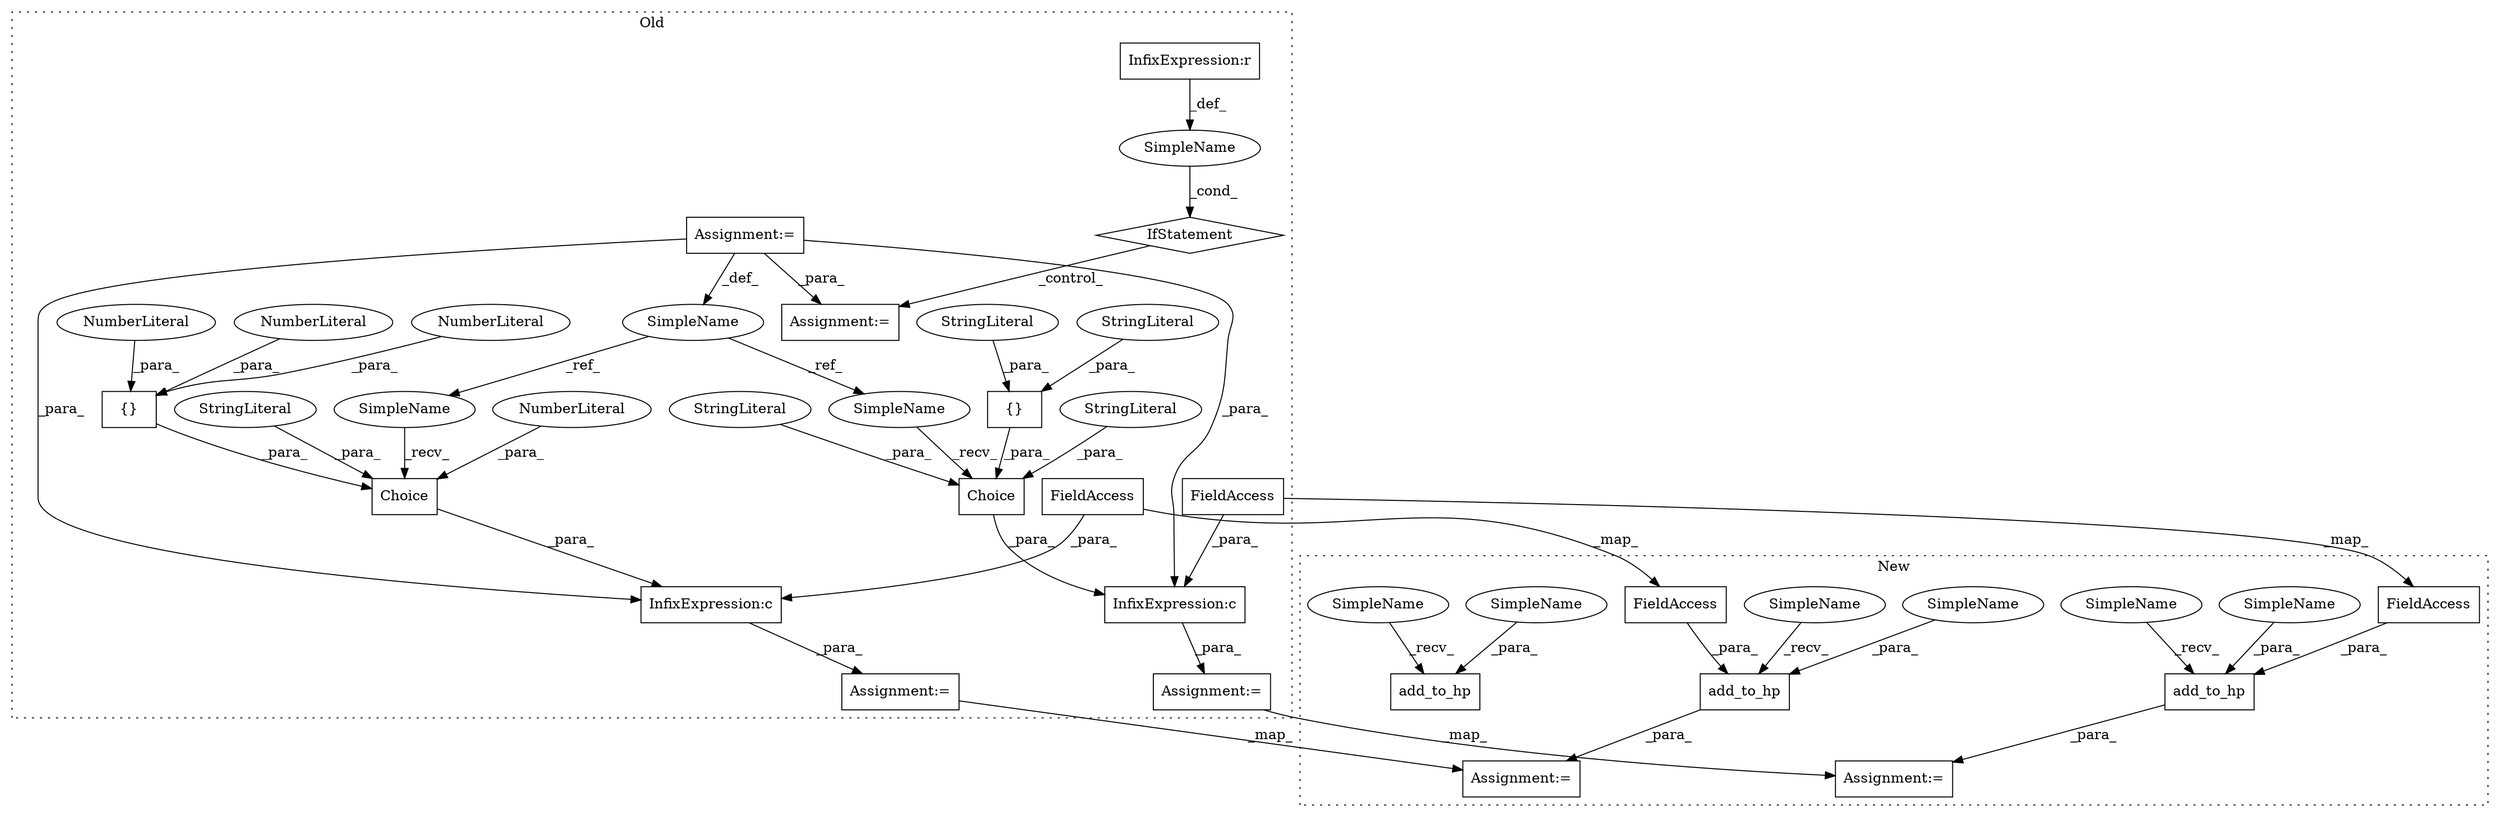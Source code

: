 digraph G {
subgraph cluster0 {
1 [label="{}" a="4" s="21966,21984" l="1,1" shape="box"];
3 [label="NumberLiteral" a="34" s="21970" l="2" shape="ellipse"];
4 [label="NumberLiteral" a="34" s="21973" l="3" shape="ellipse"];
5 [label="Choice" a="32" s="21934,21989" l="7,1" shape="box"];
6 [label="NumberLiteral" a="34" s="21986" l="3" shape="ellipse"];
7 [label="StringLiteral" a="45" s="21941" l="15" shape="ellipse"];
8 [label="NumberLiteral" a="34" s="21981" l="3" shape="ellipse"];
9 [label="InfixExpression:c" a="27" s="21927" l="4" shape="box"];
11 [label="FieldAccess" a="22" s="21909" l="18" shape="box"];
13 [label="SimpleName" a="42" s="21628" l="2" shape="ellipse"];
14 [label="Choice" a="32" s="21799,21886" l="7,1" shape="box"];
15 [label="{}" a="4" s="21832,21878" l="1,1" shape="box"];
16 [label="InfixExpression:c" a="27" s="21792" l="4" shape="box"];
18 [label="Assignment:=" a="7" s="21628" l="2" shape="box"];
19 [label="StringLiteral" a="45" s="21806" l="13" shape="ellipse"];
20 [label="Assignment:=" a="7" s="22314" l="1" shape="box"];
21 [label="StringLiteral" a="45" s="21880" l="6" shape="ellipse"];
22 [label="StringLiteral" a="45" s="21842" l="7" shape="ellipse"];
23 [label="StringLiteral" a="45" s="21861" l="10" shape="ellipse"];
24 [label="Assignment:=" a="7" s="21907" l="1" shape="box"];
26 [label="Assignment:=" a="7" s="21774" l="1" shape="box"];
28 [label="InfixExpression:r" a="27" s="22247" l="4" shape="box"];
29 [label="SimpleName" a="42" s="" l="" shape="ellipse"];
30 [label="IfStatement" a="25" s="22231,22255" l="4,2" shape="diamond"];
32 [label="FieldAccess" a="22" s="21776" l="16" shape="box"];
36 [label="SimpleName" a="42" s="21931" l="2" shape="ellipse"];
37 [label="SimpleName" a="42" s="21796" l="2" shape="ellipse"];
label = "Old";
style="dotted";
}
subgraph cluster1 {
2 [label="add_to_hp" a="32" s="22640,22671" l="10,1" shape="box"];
10 [label="FieldAccess" a="22" s="22650" l="18" shape="box"];
12 [label="add_to_hp" a="32" s="22926,22951" l="10,1" shape="box"];
17 [label="add_to_hp" a="32" s="22584,22613" l="10,1" shape="box"];
25 [label="Assignment:=" a="7" s="22633" l="1" shape="box"];
27 [label="Assignment:=" a="7" s="22577" l="1" shape="box"];
31 [label="FieldAccess" a="22" s="22594" l="16" shape="box"];
33 [label="SimpleName" a="42" s="22949" l="2" shape="ellipse"];
34 [label="SimpleName" a="42" s="22669" l="2" shape="ellipse"];
35 [label="SimpleName" a="42" s="22611" l="2" shape="ellipse"];
38 [label="SimpleName" a="42" s="22634" l="5" shape="ellipse"];
39 [label="SimpleName" a="42" s="22578" l="5" shape="ellipse"];
40 [label="SimpleName" a="42" s="22920" l="5" shape="ellipse"];
label = "New";
style="dotted";
}
1 -> 5 [label="_para_"];
2 -> 25 [label="_para_"];
3 -> 1 [label="_para_"];
4 -> 1 [label="_para_"];
5 -> 9 [label="_para_"];
6 -> 5 [label="_para_"];
7 -> 5 [label="_para_"];
8 -> 1 [label="_para_"];
9 -> 24 [label="_para_"];
10 -> 2 [label="_para_"];
11 -> 10 [label="_map_"];
11 -> 9 [label="_para_"];
13 -> 36 [label="_ref_"];
13 -> 37 [label="_ref_"];
14 -> 16 [label="_para_"];
15 -> 14 [label="_para_"];
16 -> 26 [label="_para_"];
17 -> 27 [label="_para_"];
18 -> 9 [label="_para_"];
18 -> 13 [label="_def_"];
18 -> 16 [label="_para_"];
18 -> 20 [label="_para_"];
19 -> 14 [label="_para_"];
21 -> 14 [label="_para_"];
22 -> 15 [label="_para_"];
23 -> 15 [label="_para_"];
24 -> 25 [label="_map_"];
26 -> 27 [label="_map_"];
28 -> 29 [label="_def_"];
29 -> 30 [label="_cond_"];
30 -> 20 [label="_control_"];
31 -> 17 [label="_para_"];
32 -> 31 [label="_map_"];
32 -> 16 [label="_para_"];
33 -> 12 [label="_para_"];
34 -> 2 [label="_para_"];
35 -> 17 [label="_para_"];
36 -> 5 [label="_recv_"];
37 -> 14 [label="_recv_"];
38 -> 2 [label="_recv_"];
39 -> 17 [label="_recv_"];
40 -> 12 [label="_recv_"];
}